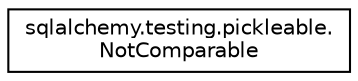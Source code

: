 digraph "Graphical Class Hierarchy"
{
 // LATEX_PDF_SIZE
  edge [fontname="Helvetica",fontsize="10",labelfontname="Helvetica",labelfontsize="10"];
  node [fontname="Helvetica",fontsize="10",shape=record];
  rankdir="LR";
  Node0 [label="sqlalchemy.testing.pickleable.\lNotComparable",height=0.2,width=0.4,color="black", fillcolor="white", style="filled",URL="$classsqlalchemy_1_1testing_1_1pickleable_1_1NotComparable.html",tooltip=" "];
}
